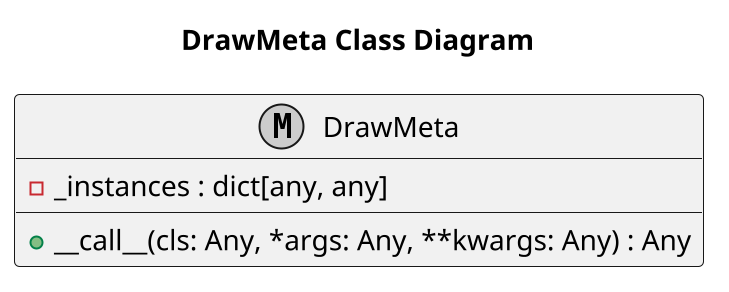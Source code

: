 @startuml
scale 2
title "DrawMeta Class Diagram"
metaclass DrawMeta {
    -_instances : dict[any, any]

    +__call__(cls: Any, *args: Any, **kwargs: Any) : Any
}
@enduml